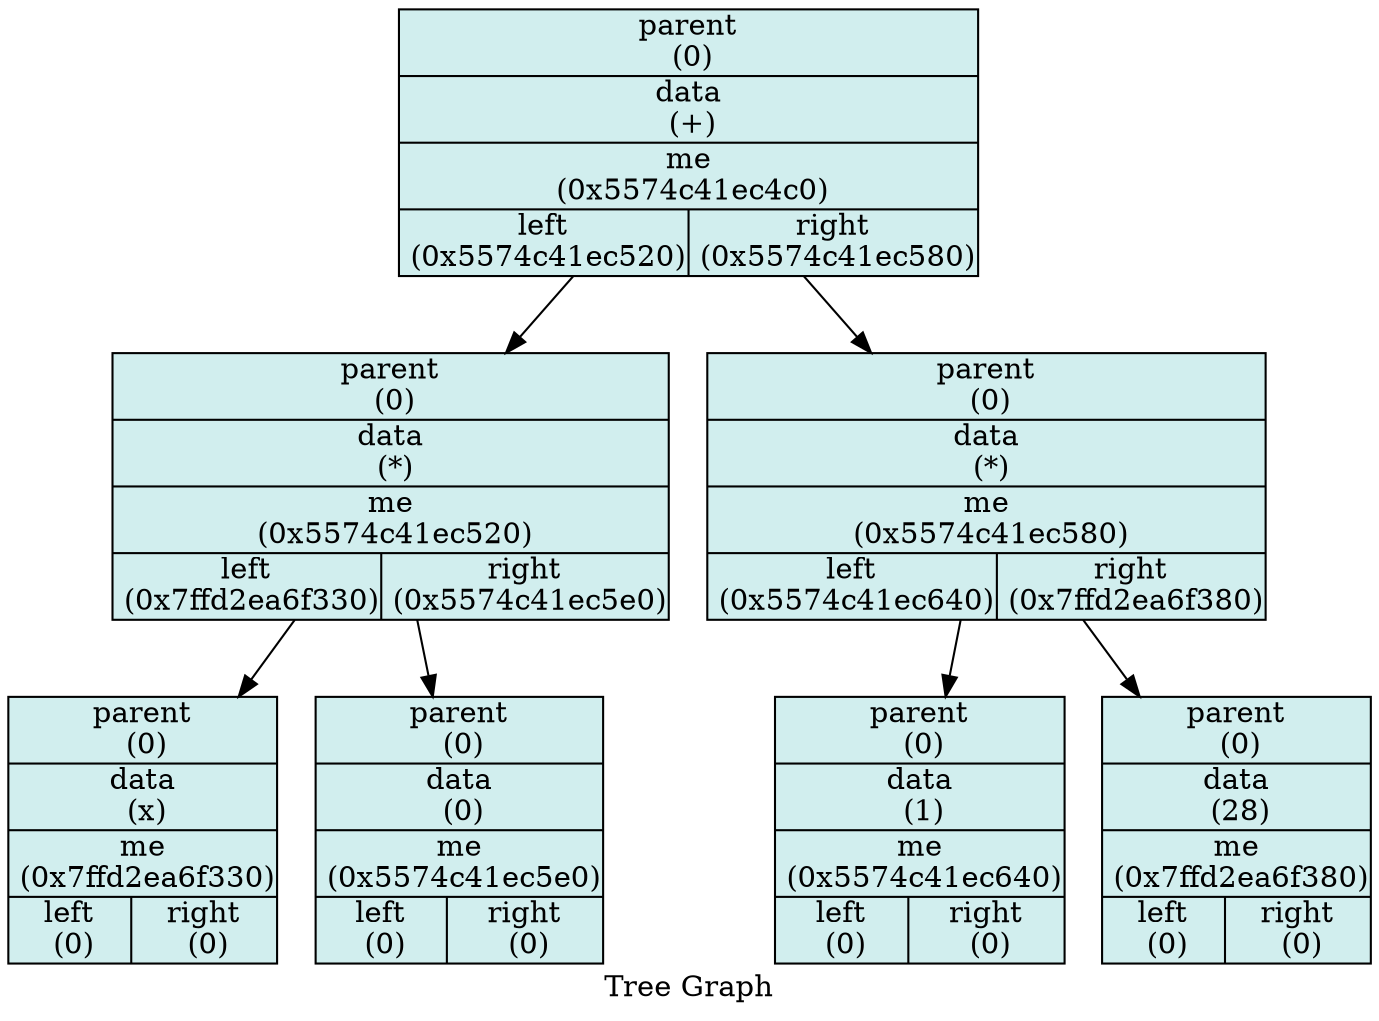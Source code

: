 digraph Tree {

	node [shape = "circle", style = "filled", fillcolor = "red",fontcolor = "#000000", margin = "0.01"];
	rankdir = "TB";

	label = "Tree Graph";

	"0x5574c41ec4c0" [shape = "record", fillcolor="lightcyan2", label = "{ {parent\n (0) } |{data\n (+) } |{me\n (0x5574c41ec4c0) } |{left\n (0x5574c41ec520)   |right\n (0x5574c41ec580) } }"];
	"0x5574c41ec4c0"->"0x5574c41ec520";
	"0x5574c41ec4c0"->"0x5574c41ec580";


	"0x5574c41ec580" [shape = "record", fillcolor="lightcyan2", label = "{ {parent\n (0) } |{data\n (*) } |{me\n (0x5574c41ec580) } |{left\n (0x5574c41ec640)   |right\n (0x7ffd2ea6f380) } }"];
	"0x5574c41ec580"->"0x5574c41ec640";
	"0x5574c41ec580"->"0x7ffd2ea6f380";


	"0x7ffd2ea6f380" [shape = "record", fillcolor="lightcyan2", label = "{ {parent\n (0) } |{data\n (28) } |{me\n (0x7ffd2ea6f380) } |{left\n (0)   |right\n (0) } }"];


	"0x5574c41ec640" [shape = "record", fillcolor="lightcyan2", label = "{ {parent\n (0) } |{data\n (1) } |{me\n (0x5574c41ec640) } |{left\n (0)   |right\n (0) } }"];


	"0x5574c41ec520" [shape = "record", fillcolor="lightcyan2", label = "{ {parent\n (0) } |{data\n (*) } |{me\n (0x5574c41ec520) } |{left\n (0x7ffd2ea6f330)   |right\n (0x5574c41ec5e0) } }"];
	"0x5574c41ec520"->"0x7ffd2ea6f330";
	"0x5574c41ec520"->"0x5574c41ec5e0";


	"0x5574c41ec5e0" [shape = "record", fillcolor="lightcyan2", label = "{ {parent\n (0) } |{data\n (0) } |{me\n (0x5574c41ec5e0) } |{left\n (0)   |right\n (0) } }"];


	"0x7ffd2ea6f330" [shape = "record", fillcolor="lightcyan2", label = "{ {parent\n (0) } |{data\n (x) } |{me\n (0x7ffd2ea6f330) } |{left\n (0)   |right\n (0) } }"];


}
